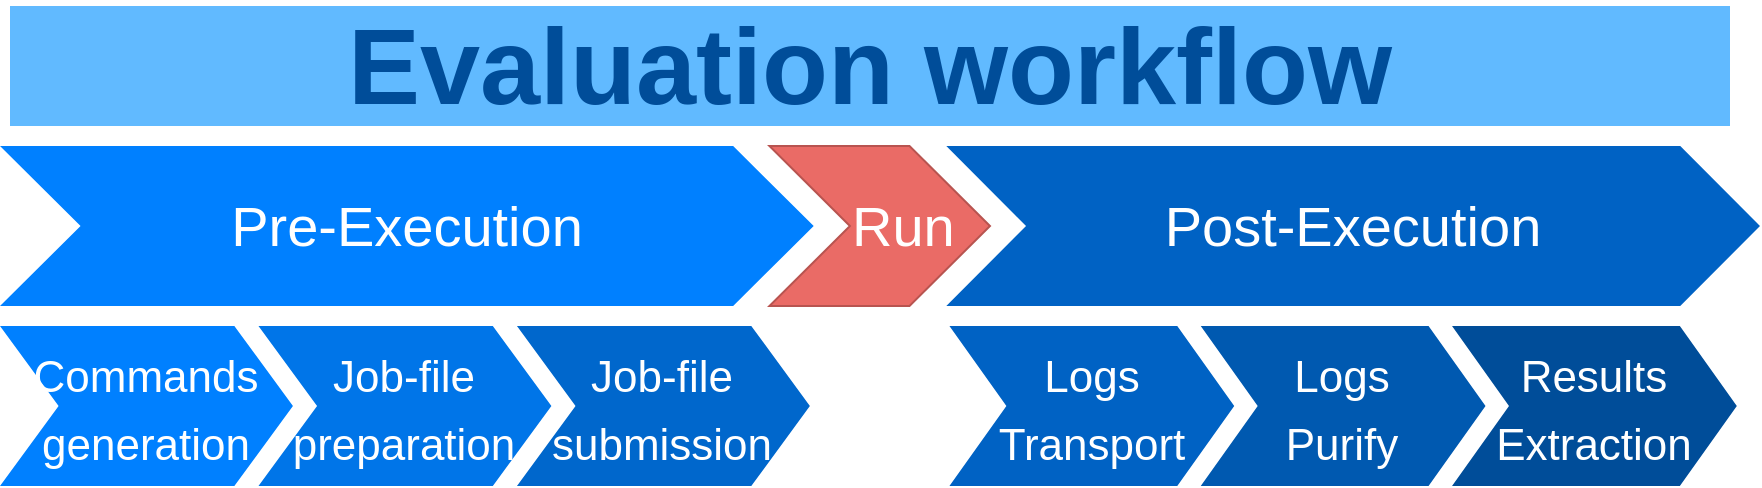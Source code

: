 <mxfile version="13.9.9" type="github">
  <diagram name="Page-1" id="d9b1e647-80fa-b4a2-5024-87a742678bcc">
    <mxGraphModel dx="1186" dy="736" grid="1" gridSize="10" guides="1" tooltips="1" connect="1" arrows="1" fold="1" page="1" pageScale="1" pageWidth="1100" pageHeight="850" background="#ffffff" math="0" shadow="0">
      <root>
        <mxCell id="0" />
        <mxCell id="1" parent="0" />
        <mxCell id="57fe6abec08f04cb-7" value="Evaluation workflow" style="text;html=1;strokeColor=none;fillColor=#61BAFF;align=center;verticalAlign=middle;whiteSpace=wrap;fontSize=54;fontStyle=1;fontColor=#004D99;" parent="1" vertex="1">
          <mxGeometry x="120" y="110" width="860" height="60" as="geometry" />
        </mxCell>
        <mxCell id="57fe6abec08f04cb-1" value="Pre-Execution" style="shape=step;whiteSpace=wrap;html=1;fontSize=28;fillColor=#0080FF;fontColor=#FFFFFF;strokeColor=none;size=0.099;" parent="1" vertex="1">
          <mxGeometry x="115" y="180" width="406.856" height="80" as="geometry" />
        </mxCell>
        <mxCell id="aVE5OnLnp4fR5ByYYD8E-1" value="&lt;font style=&quot;font-size: 22px&quot;&gt;Commands generation&lt;/font&gt;" style="shape=step;whiteSpace=wrap;html=1;fontSize=28;fillColor=#0080FF;fontColor=#FFFFFF;strokeColor=none;" parent="1" vertex="1">
          <mxGeometry x="115" y="270" width="146.468" height="80" as="geometry" />
        </mxCell>
        <mxCell id="aVE5OnLnp4fR5ByYYD8E-2" value="&lt;font style=&quot;font-size: 22px&quot;&gt;Job-file preparation&lt;/font&gt;" style="shape=step;whiteSpace=wrap;html=1;fontSize=28;fillColor=#0075E8;fontColor=#FFFFFF;strokeColor=none;" parent="1" vertex="1">
          <mxGeometry x="244.237" y="270" width="146.468" height="80" as="geometry" />
        </mxCell>
        <mxCell id="aVE5OnLnp4fR5ByYYD8E-3" value="&lt;span style=&quot;font-size: 22px&quot;&gt;Job-file submission&lt;/span&gt;" style="shape=step;whiteSpace=wrap;html=1;fontSize=28;fillColor=#0067CC;fontColor=#FFFFFF;strokeColor=none;" parent="1" vertex="1">
          <mxGeometry x="373.473" y="270" width="146.468" height="80" as="geometry" />
        </mxCell>
        <mxCell id="57fe6abec08f04cb-4" value="Post-Execution" style="shape=step;whiteSpace=wrap;html=1;fontSize=28;fillColor=#0062C4;fontColor=#FFFFFF;strokeColor=none;size=0.098;" parent="1" vertex="1">
          <mxGeometry x="588.144" y="180" width="406.856" height="80" as="geometry" />
        </mxCell>
        <mxCell id="aVE5OnLnp4fR5ByYYD8E-4" value="&lt;font style=&quot;font-size: 22px&quot;&gt;Logs&lt;br&gt;Transport&lt;/font&gt;" style="shape=step;whiteSpace=wrap;html=1;fontSize=28;fillColor=#0062C4;fontColor=#FFFFFF;strokeColor=none;" parent="1" vertex="1">
          <mxGeometry x="589.721" y="270" width="142.399" height="80" as="geometry" />
        </mxCell>
        <mxCell id="aVE5OnLnp4fR5ByYYD8E-5" value="&lt;font style=&quot;font-size: 22px&quot;&gt;Logs&lt;br&gt;Purify&lt;/font&gt;" style="shape=step;whiteSpace=wrap;html=1;fontSize=28;fillColor=#0059B0;fontColor=#FFFFFF;strokeColor=none;" parent="1" vertex="1">
          <mxGeometry x="715.368" y="270" width="142.399" height="80" as="geometry" />
        </mxCell>
        <mxCell id="aVE5OnLnp4fR5ByYYD8E-6" value="&lt;font style=&quot;font-size: 22px&quot;&gt;Results&lt;br&gt;Extraction&lt;/font&gt;" style="shape=step;whiteSpace=wrap;html=1;fontSize=28;fillColor=#004D99;fontColor=#FFFFFF;strokeColor=none;" parent="1" vertex="1">
          <mxGeometry x="841.014" y="270" width="142.399" height="80" as="geometry" />
        </mxCell>
        <mxCell id="k4JbFI54q09kKesMT9D4-5" value="&lt;font color=&quot;#ffffff&quot; style=&quot;font-size: 28px&quot;&gt;&amp;nbsp; &amp;nbsp;Run&lt;/font&gt;" style="shape=step;whiteSpace=wrap;html=1;fontSize=28;strokeColor=#b85450;size=0.365;fillColor=#EA6B66;" vertex="1" parent="1">
          <mxGeometry x="499.72" y="180" width="110.28" height="80" as="geometry" />
        </mxCell>
      </root>
    </mxGraphModel>
  </diagram>
</mxfile>
